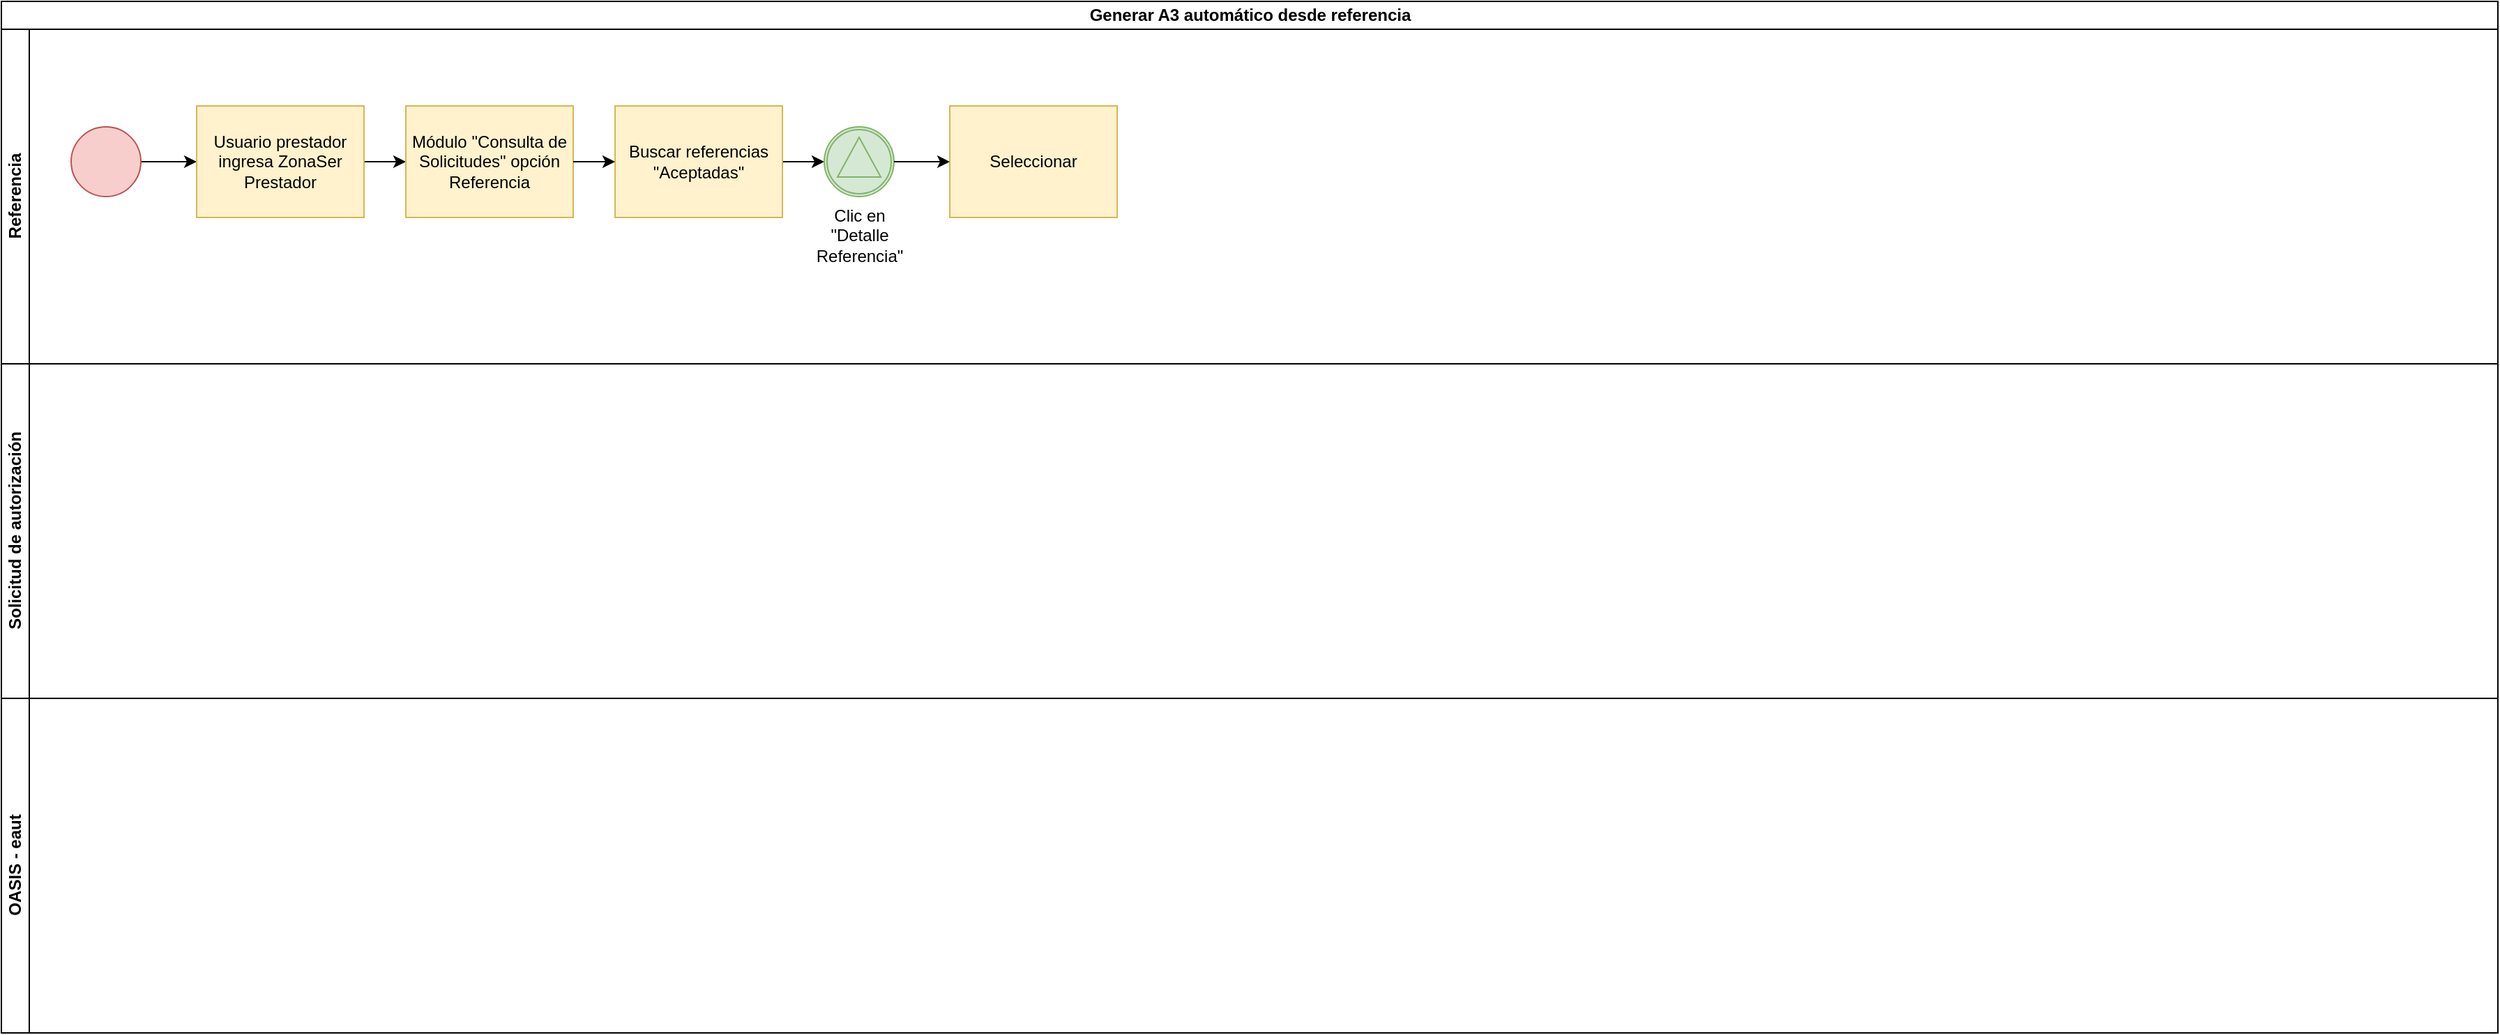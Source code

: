 <mxfile version="26.0.13">
  <diagram name="Página-1" id="ysO1k51nOjcaHEiqDqQ2">
    <mxGraphModel dx="1050" dy="530" grid="1" gridSize="10" guides="1" tooltips="1" connect="1" arrows="1" fold="1" page="1" pageScale="1" pageWidth="2910" pageHeight="1030" math="0" shadow="0">
      <root>
        <mxCell id="0" />
        <mxCell id="1" parent="0" />
        <mxCell id="a9DDQnHwPIiveUVgymR4-1" value="&lt;font style=&quot;vertical-align: inherit;&quot;&gt;&lt;font style=&quot;vertical-align: inherit;&quot;&gt;Generar A3 automático desde referencia&lt;/font&gt;&lt;/font&gt;" style="swimlane;childLayout=stackLayout;resizeParent=1;resizeParentMax=0;horizontal=1;startSize=20;horizontalStack=0;html=1;" vertex="1" parent="1">
          <mxGeometry x="80" y="40" width="1790" height="740" as="geometry" />
        </mxCell>
        <mxCell id="a9DDQnHwPIiveUVgymR4-2" value="&lt;font style=&quot;vertical-align: inherit;&quot;&gt;&lt;font style=&quot;vertical-align: inherit;&quot;&gt;Referencia&lt;/font&gt;&lt;/font&gt;" style="swimlane;startSize=20;horizontal=0;html=1;" vertex="1" parent="a9DDQnHwPIiveUVgymR4-1">
          <mxGeometry y="20" width="1790" height="240" as="geometry" />
        </mxCell>
        <mxCell id="a9DDQnHwPIiveUVgymR4-10" style="edgeStyle=orthogonalEdgeStyle;rounded=0;orthogonalLoop=1;jettySize=auto;html=1;" edge="1" parent="a9DDQnHwPIiveUVgymR4-2" source="a9DDQnHwPIiveUVgymR4-5" target="a9DDQnHwPIiveUVgymR4-9">
          <mxGeometry relative="1" as="geometry" />
        </mxCell>
        <mxCell id="a9DDQnHwPIiveUVgymR4-5" value="" style="points=[[0.145,0.145,0],[0.5,0,0],[0.855,0.145,0],[1,0.5,0],[0.855,0.855,0],[0.5,1,0],[0.145,0.855,0],[0,0.5,0]];shape=mxgraph.bpmn.event;html=1;verticalLabelPosition=bottom;labelBackgroundColor=#ffffff;verticalAlign=top;align=center;perimeter=ellipsePerimeter;outlineConnect=0;aspect=fixed;outline=standard;symbol=general;fillColor=#f8cecc;strokeColor=#b85450;" vertex="1" parent="a9DDQnHwPIiveUVgymR4-2">
          <mxGeometry x="50" y="70" width="50" height="50" as="geometry" />
        </mxCell>
        <mxCell id="a9DDQnHwPIiveUVgymR4-12" style="edgeStyle=orthogonalEdgeStyle;rounded=0;orthogonalLoop=1;jettySize=auto;html=1;" edge="1" parent="a9DDQnHwPIiveUVgymR4-2" source="a9DDQnHwPIiveUVgymR4-9" target="a9DDQnHwPIiveUVgymR4-11">
          <mxGeometry relative="1" as="geometry" />
        </mxCell>
        <mxCell id="a9DDQnHwPIiveUVgymR4-9" value="Usuario prestador ingresa ZonaSer Prestador" style="points=[[0.25,0,0],[0.5,0,0],[0.75,0,0],[1,0.25,0],[1,0.5,0],[1,0.75,0],[0.75,1,0],[0.5,1,0],[0.25,1,0],[0,0.75,0],[0,0.5,0],[0,0.25,0]];shape=mxgraph.bpmn.task2;whiteSpace=wrap;rectStyle=rounded;size=10;html=1;container=1;expand=0;collapsible=0;taskMarker=user;fillColor=#fff2cc;strokeColor=#d6b656;" vertex="1" parent="a9DDQnHwPIiveUVgymR4-2">
          <mxGeometry x="140" y="55" width="120" height="80" as="geometry" />
        </mxCell>
        <mxCell id="a9DDQnHwPIiveUVgymR4-11" value="Módulo &quot;Consulta de Solicitudes&quot; opción Referencia" style="points=[[0.25,0,0],[0.5,0,0],[0.75,0,0],[1,0.25,0],[1,0.5,0],[1,0.75,0],[0.75,1,0],[0.5,1,0],[0.25,1,0],[0,0.75,0],[0,0.5,0],[0,0.25,0]];shape=mxgraph.bpmn.task2;whiteSpace=wrap;rectStyle=rounded;size=10;html=1;container=1;expand=0;collapsible=0;taskMarker=user;fillColor=#fff2cc;strokeColor=#d6b656;" vertex="1" parent="a9DDQnHwPIiveUVgymR4-2">
          <mxGeometry x="290" y="55" width="120" height="80" as="geometry" />
        </mxCell>
        <mxCell id="a9DDQnHwPIiveUVgymR4-16" style="edgeStyle=orthogonalEdgeStyle;rounded=0;orthogonalLoop=1;jettySize=auto;html=1;" edge="1" parent="a9DDQnHwPIiveUVgymR4-2" source="a9DDQnHwPIiveUVgymR4-14" target="a9DDQnHwPIiveUVgymR4-15">
          <mxGeometry relative="1" as="geometry" />
        </mxCell>
        <mxCell id="a9DDQnHwPIiveUVgymR4-14" value="Buscar referencias &quot;Aceptadas&quot;" style="points=[[0.25,0,0],[0.5,0,0],[0.75,0,0],[1,0.25,0],[1,0.5,0],[1,0.75,0],[0.75,1,0],[0.5,1,0],[0.25,1,0],[0,0.75,0],[0,0.5,0],[0,0.25,0]];shape=mxgraph.bpmn.task2;whiteSpace=wrap;rectStyle=rounded;size=10;html=1;container=1;expand=0;collapsible=0;taskMarker=user;fillColor=#fff2cc;strokeColor=#d6b656;" vertex="1" parent="a9DDQnHwPIiveUVgymR4-2">
          <mxGeometry x="440" y="55" width="120" height="80" as="geometry" />
        </mxCell>
        <mxCell id="a9DDQnHwPIiveUVgymR4-13" style="edgeStyle=orthogonalEdgeStyle;rounded=0;orthogonalLoop=1;jettySize=auto;html=1;" edge="1" parent="a9DDQnHwPIiveUVgymR4-2" source="a9DDQnHwPIiveUVgymR4-11" target="a9DDQnHwPIiveUVgymR4-14">
          <mxGeometry relative="1" as="geometry">
            <mxPoint x="470" y="95" as="targetPoint" />
          </mxGeometry>
        </mxCell>
        <mxCell id="a9DDQnHwPIiveUVgymR4-15" value="Clic en &lt;br&gt;&quot;Detalle &lt;br&gt;Referencia&quot;" style="points=[[0.145,0.145,0],[0.5,0,0],[0.855,0.145,0],[1,0.5,0],[0.855,0.855,0],[0.5,1,0],[0.145,0.855,0],[0,0.5,0]];shape=mxgraph.bpmn.event;html=1;verticalLabelPosition=bottom;labelBackgroundColor=#ffffff;verticalAlign=top;align=center;perimeter=ellipsePerimeter;outlineConnect=0;aspect=fixed;outline=catching;symbol=signal;fillColor=#d5e8d4;strokeColor=#82b366;" vertex="1" parent="a9DDQnHwPIiveUVgymR4-2">
          <mxGeometry x="590" y="70" width="50" height="50" as="geometry" />
        </mxCell>
        <mxCell id="a9DDQnHwPIiveUVgymR4-18" value="Seleccionar" style="points=[[0.25,0,0],[0.5,0,0],[0.75,0,0],[1,0.25,0],[1,0.5,0],[1,0.75,0],[0.75,1,0],[0.5,1,0],[0.25,1,0],[0,0.75,0],[0,0.5,0],[0,0.25,0]];shape=mxgraph.bpmn.task2;whiteSpace=wrap;rectStyle=rounded;size=10;html=1;container=1;expand=0;collapsible=0;taskMarker=user;fillColor=#fff2cc;strokeColor=#d6b656;" vertex="1" parent="a9DDQnHwPIiveUVgymR4-2">
          <mxGeometry x="680" y="55" width="120" height="80" as="geometry" />
        </mxCell>
        <mxCell id="a9DDQnHwPIiveUVgymR4-17" style="edgeStyle=orthogonalEdgeStyle;rounded=0;orthogonalLoop=1;jettySize=auto;html=1;" edge="1" parent="a9DDQnHwPIiveUVgymR4-2" source="a9DDQnHwPIiveUVgymR4-15" target="a9DDQnHwPIiveUVgymR4-18">
          <mxGeometry relative="1" as="geometry">
            <mxPoint x="700" y="95" as="targetPoint" />
          </mxGeometry>
        </mxCell>
        <mxCell id="a9DDQnHwPIiveUVgymR4-3" value="&lt;font style=&quot;vertical-align: inherit;&quot;&gt;&lt;font style=&quot;vertical-align: inherit;&quot;&gt;Solicitud de autorización&lt;/font&gt;&lt;/font&gt;" style="swimlane;startSize=20;horizontal=0;html=1;" vertex="1" parent="a9DDQnHwPIiveUVgymR4-1">
          <mxGeometry y="260" width="1790" height="240" as="geometry" />
        </mxCell>
        <mxCell id="a9DDQnHwPIiveUVgymR4-4" value="&lt;font style=&quot;vertical-align: inherit;&quot;&gt;&lt;font style=&quot;vertical-align: inherit;&quot;&gt;OASIS - eaut&lt;/font&gt;&lt;/font&gt;" style="swimlane;startSize=20;horizontal=0;html=1;" vertex="1" parent="a9DDQnHwPIiveUVgymR4-1">
          <mxGeometry y="500" width="1790" height="240" as="geometry" />
        </mxCell>
      </root>
    </mxGraphModel>
  </diagram>
</mxfile>
